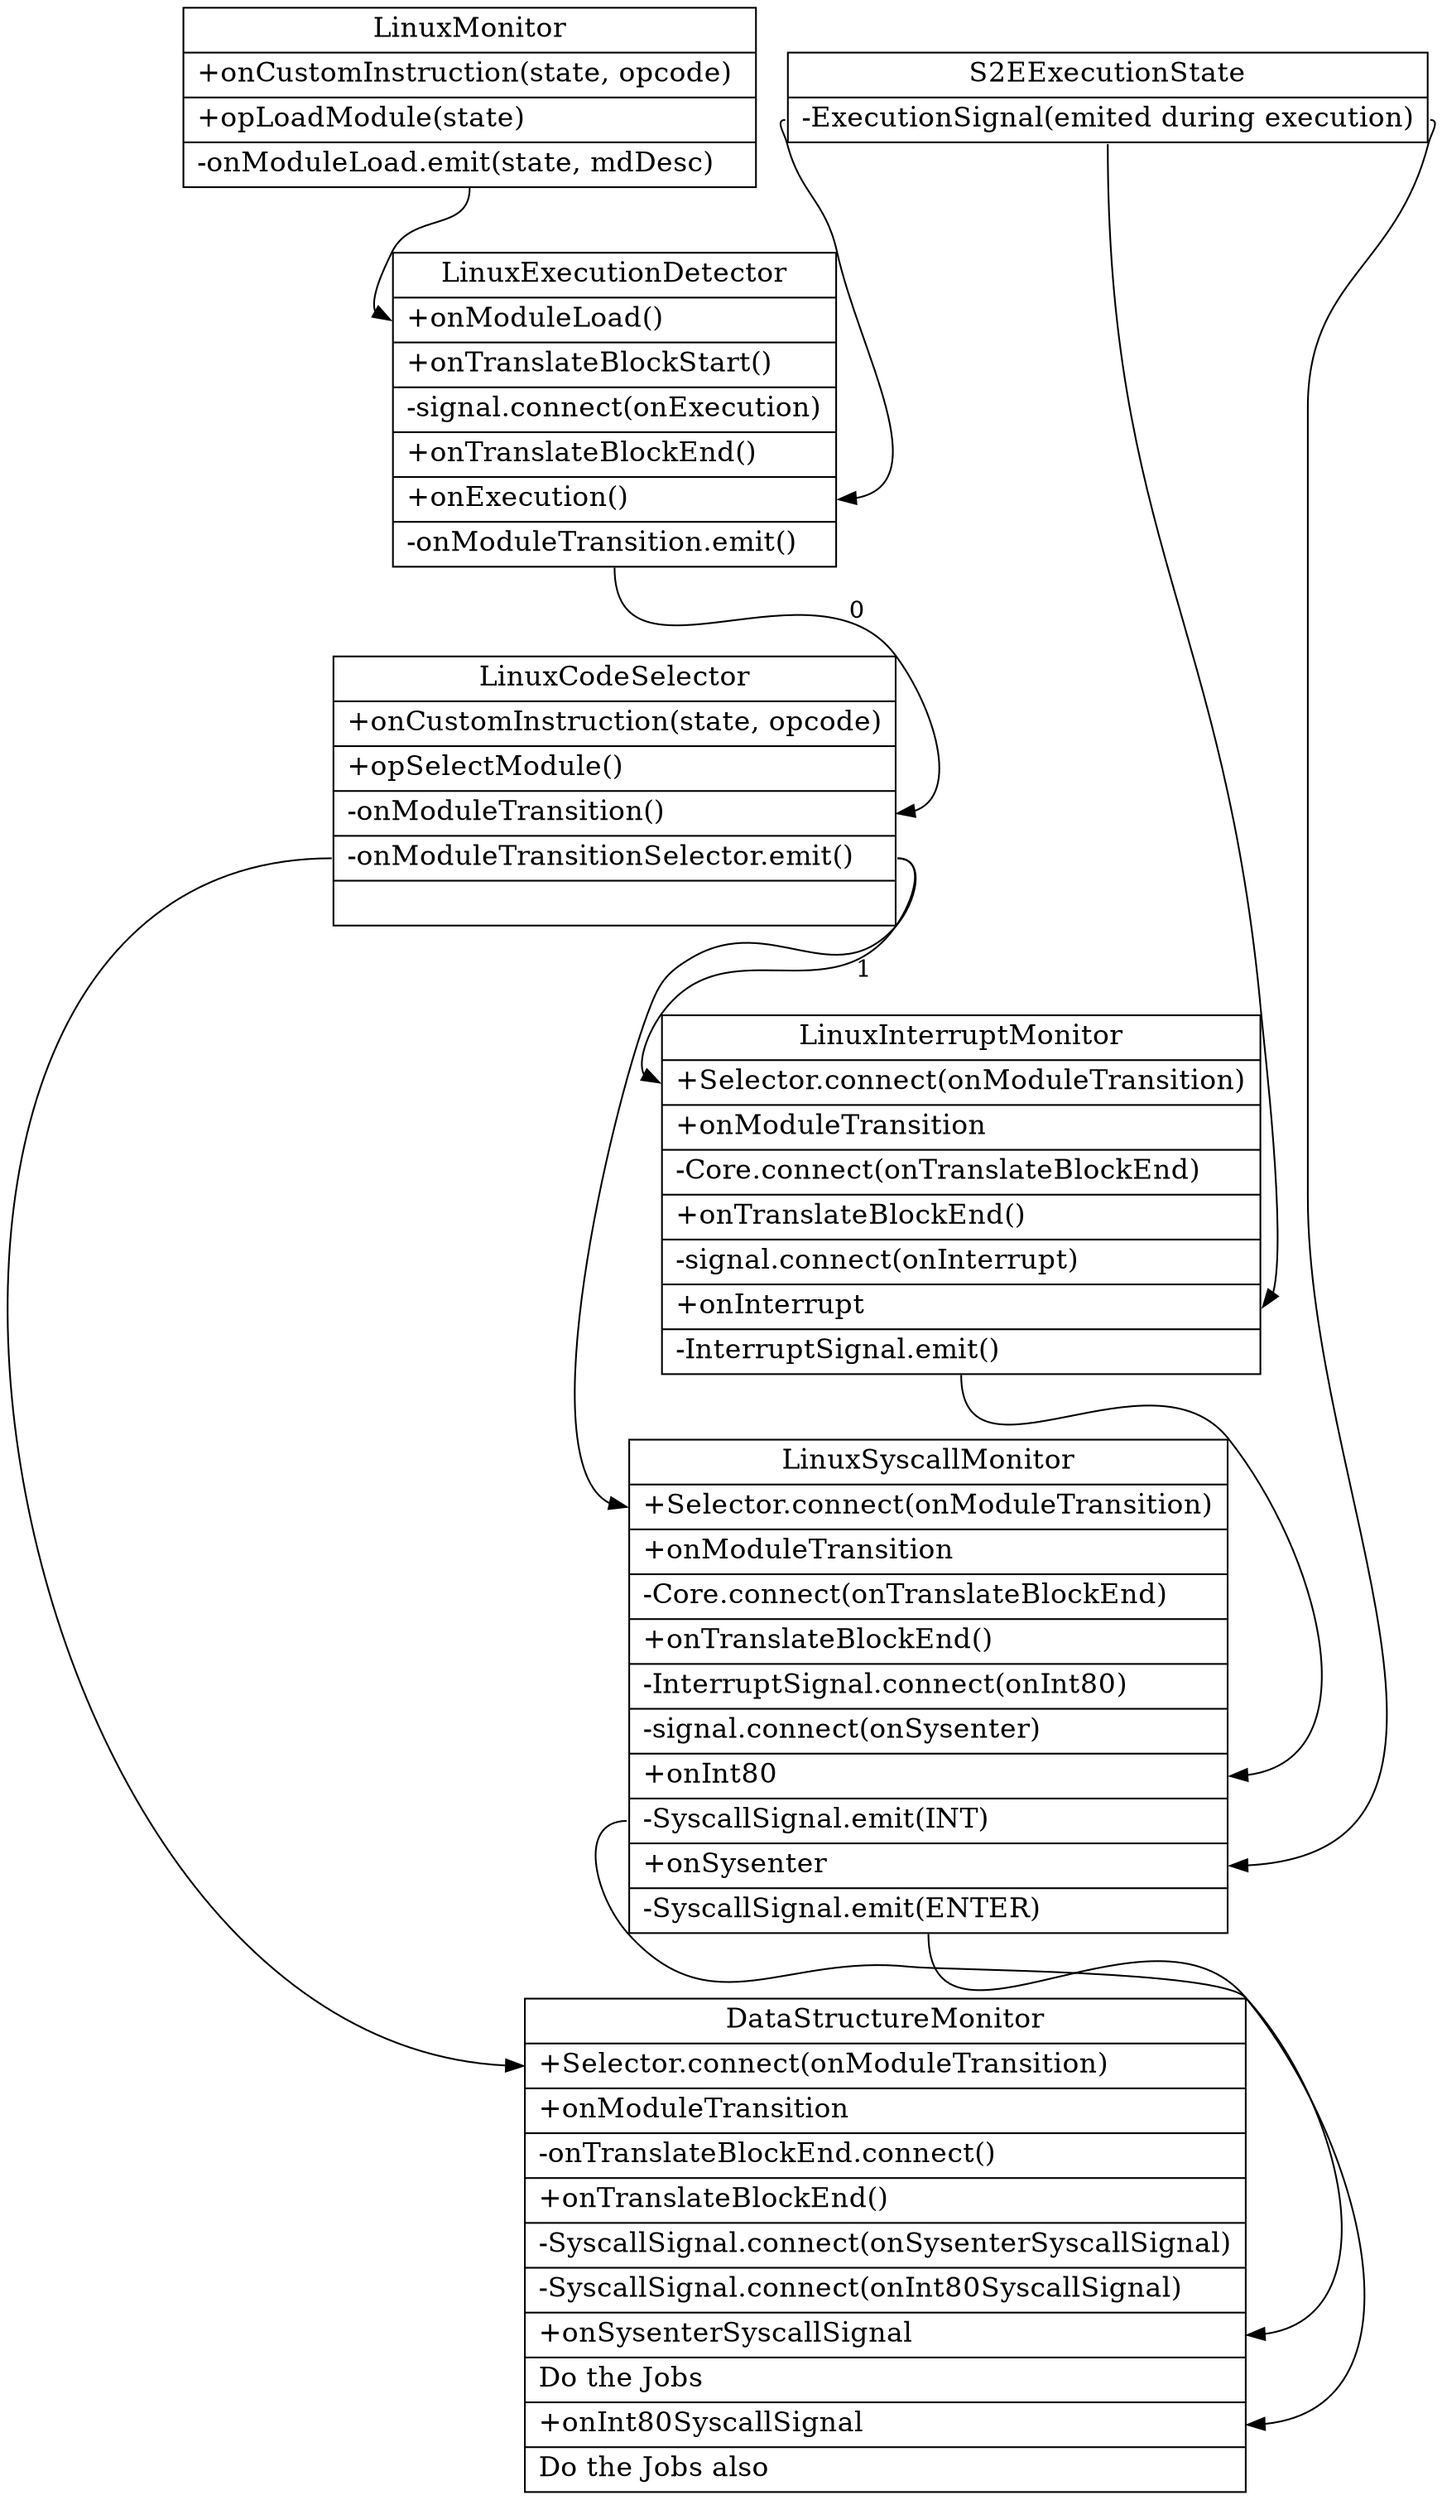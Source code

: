 digraph g {
node [
fontsize = "16"
shape = "record"
];

edge [
arrowtail = "empty"
];


/*
init_env [
	label = "{init_env|+ \l|}"
	shape = "record"
]

BaseInstructions [
	label = "{BaseInstructions|+ \l|}"
	shape = "record"
]
*/

"LinuxMonitor" [
	label = "{LinuxMonitor|+onCustomInstruction(state, opcode) \l|+opLoadModule(state)\l|<f18>	-onModuleLoad.emit(state, mdDesc)\l}"
	shape = "record"
	
]

"S2EExecutionState" [
	label = "{S2EExecutionState|<f14>-ExecutionSignal(emited during execution)}"
	shape = "record"
]

"LinuxExecutionDetector" [
	label = "{LinuxExecutionDetector|<f19>+onModuleLoad()\l|+onTranslateBlockStart()\l|	-signal.connect(onExecution)\l|+onTranslateBlockEnd()\l|<f17>	+onExecution()\l|<f0>		-onModuleTransition.emit()\l}"
	shape = "record"
]

LinuxCodeSelector [
	label = "{LinuxCodeSelector|+onCustomInstruction(state, opcode)\l|	+opSelectModule()\l|<f1>-onModuleTransition()\l|<f2>	-onModuleTransitionSelector.emit()\l|}"
	shape = "record"
]

LinuxInterruptMonitor [
	label = "{LinuxInterruptMonitor|<f3>+Selector.connect(onModuleTransition)\l|+onModuleTransition\l|	-Core.connect(onTranslateBlockEnd)\l|+onTranslateBlockEnd()\l|	-signal.connect(onInterrupt)\l|<f15>+onInterrupt\l|<f6>	-InterruptSignal.emit()\l}"
	shape = "record"
]

LinuxSyscallMonitor [
	label = "{LinuxSyscallMonitor|<f4>+Selector.connect(onModuleTransition)\l|+onModuleTransition\l|	-Core.connect(onTranslateBlockEnd)\l|+onTranslateBlockEnd()\l|<f12>	-InterruptSignal.connect(onInt80)\l|<f13>	-signal.connect(onSysenter)\l|<f7>+onInt80\l|<f8>	-SyscallSignal.emit(INT)\l|<f16>+onSysenter\l|<f9>	-SyscallSignal.emit(ENTER)\l}"
	shape = "record"
]

DataStructureMonitor [
		label = "{DataStructureMonitor|<f5>+Selector.connect(onModuleTransition)\l|+onModuleTransition\l|	-onTranslateBlockEnd.connect()\l|+onTranslateBlockEnd()\l|	-SyscallSignal.connect(onSysenterSyscallSignal)\l|	-SyscallSignal.connect(onInt80SyscallSignal)\l|<f10>+onSysenterSyscallSignal\l|	Do the Jobs\l|<f11>+onInt80SyscallSignal\l|	Do the Jobs also\l}"
	shape = "record"
]

"LinuxExecutionDetector":f0 -> "LinuxCodeSelector":f1 [
id = 0
label="0"
]

"LinuxCodeSelector":f2 -> "LinuxInterruptMonitor":f3 [
id = 1
label="1"
]

"LinuxCodeSelector":f2 -> "LinuxSyscallMonitor":f4 [
id = 2
]

"LinuxCodeSelector":f2 -> "DataStructureMonitor":f5 [
id = 3
]

"LinuxInterruptMonitor": f6 -> "LinuxSyscallMonitor": f7 [
id = 4
]

"LinuxSyscallMonitor": f8 -> "DataStructureMonitor": f10 [
id = 5
]

"LinuxSyscallMonitor": f9 -> "DataStructureMonitor": f11 [
id = 6
]

"S2EExecutionState": f14 -> "LinuxInterruptMonitor": f15[
id = 7
]

"S2EExecutionState": f14 -> "LinuxSyscallMonitor": f16[
id = 8
]

"S2EExecutionState": f14 -> "LinuxExecutionDetector": f17[
id = 9
]

"LinuxMonitor": f18 -> "LinuxExecutionDetector": f19[
id = 10
]

}
